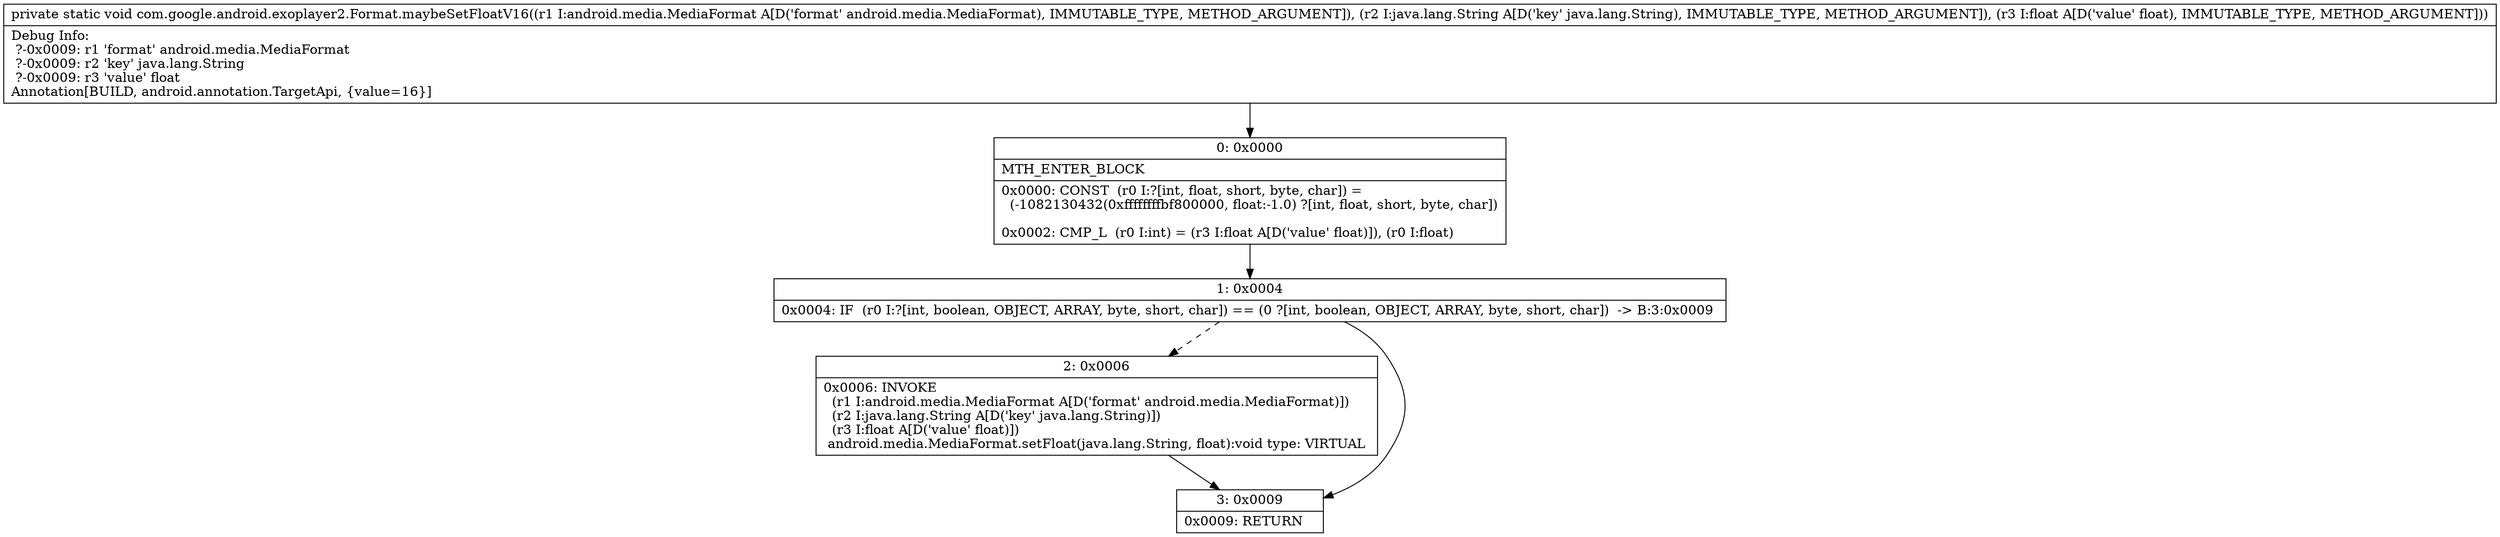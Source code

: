 digraph "CFG forcom.google.android.exoplayer2.Format.maybeSetFloatV16(Landroid\/media\/MediaFormat;Ljava\/lang\/String;F)V" {
Node_0 [shape=record,label="{0\:\ 0x0000|MTH_ENTER_BLOCK\l|0x0000: CONST  (r0 I:?[int, float, short, byte, char]) = \l  (\-1082130432(0xffffffffbf800000, float:\-1.0) ?[int, float, short, byte, char])\l \l0x0002: CMP_L  (r0 I:int) = (r3 I:float A[D('value' float)]), (r0 I:float) \l}"];
Node_1 [shape=record,label="{1\:\ 0x0004|0x0004: IF  (r0 I:?[int, boolean, OBJECT, ARRAY, byte, short, char]) == (0 ?[int, boolean, OBJECT, ARRAY, byte, short, char])  \-\> B:3:0x0009 \l}"];
Node_2 [shape=record,label="{2\:\ 0x0006|0x0006: INVOKE  \l  (r1 I:android.media.MediaFormat A[D('format' android.media.MediaFormat)])\l  (r2 I:java.lang.String A[D('key' java.lang.String)])\l  (r3 I:float A[D('value' float)])\l android.media.MediaFormat.setFloat(java.lang.String, float):void type: VIRTUAL \l}"];
Node_3 [shape=record,label="{3\:\ 0x0009|0x0009: RETURN   \l}"];
MethodNode[shape=record,label="{private static void com.google.android.exoplayer2.Format.maybeSetFloatV16((r1 I:android.media.MediaFormat A[D('format' android.media.MediaFormat), IMMUTABLE_TYPE, METHOD_ARGUMENT]), (r2 I:java.lang.String A[D('key' java.lang.String), IMMUTABLE_TYPE, METHOD_ARGUMENT]), (r3 I:float A[D('value' float), IMMUTABLE_TYPE, METHOD_ARGUMENT]))  | Debug Info:\l  ?\-0x0009: r1 'format' android.media.MediaFormat\l  ?\-0x0009: r2 'key' java.lang.String\l  ?\-0x0009: r3 'value' float\lAnnotation[BUILD, android.annotation.TargetApi, \{value=16\}]\l}"];
MethodNode -> Node_0;
Node_0 -> Node_1;
Node_1 -> Node_2[style=dashed];
Node_1 -> Node_3;
Node_2 -> Node_3;
}

